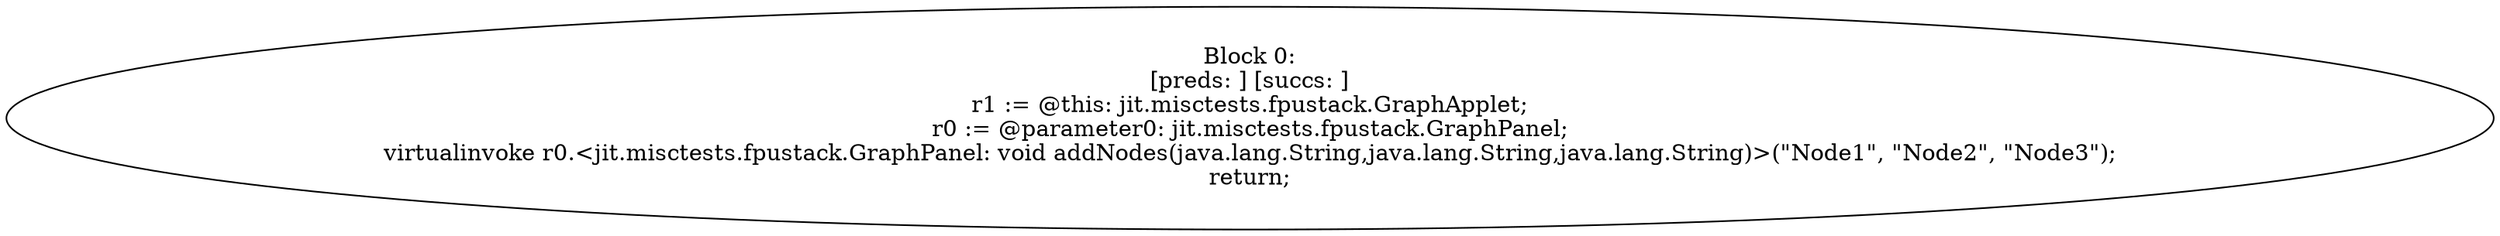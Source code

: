 digraph "unitGraph" {
    "Block 0:
[preds: ] [succs: ]
r1 := @this: jit.misctests.fpustack.GraphApplet;
r0 := @parameter0: jit.misctests.fpustack.GraphPanel;
virtualinvoke r0.<jit.misctests.fpustack.GraphPanel: void addNodes(java.lang.String,java.lang.String,java.lang.String)>(\"Node1\", \"Node2\", \"Node3\");
return;
"
}
